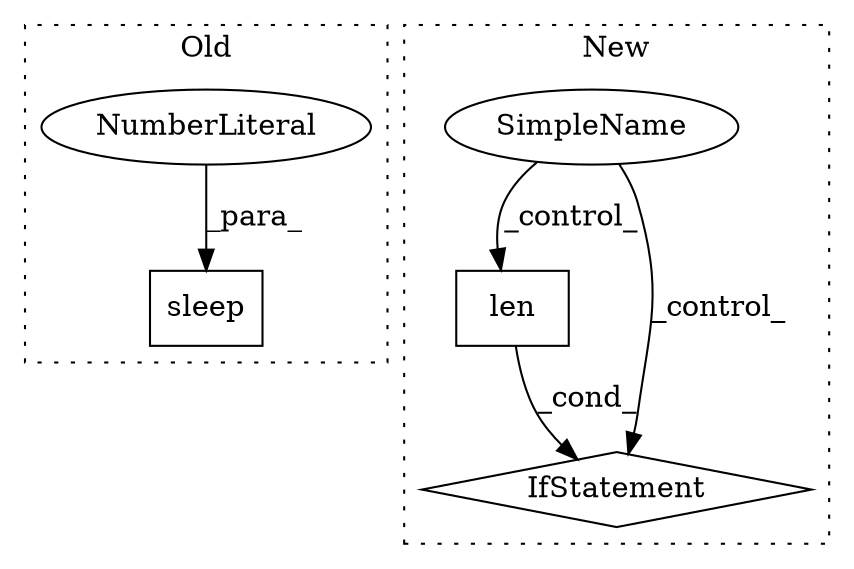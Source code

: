 digraph G {
subgraph cluster0 {
1 [label="sleep" a="32" s="8519,8526" l="6,1" shape="box"];
3 [label="NumberLiteral" a="34" s="8525" l="1" shape="ellipse"];
label = "Old";
style="dotted";
}
subgraph cluster1 {
2 [label="len" a="32" s="9917,9924" l="4,1" shape="box"];
4 [label="IfStatement" a="25" s="9899,9932" l="4,2" shape="diamond"];
5 [label="SimpleName" a="42" s="" l="" shape="ellipse"];
label = "New";
style="dotted";
}
2 -> 4 [label="_cond_"];
3 -> 1 [label="_para_"];
5 -> 4 [label="_control_"];
5 -> 2 [label="_control_"];
}